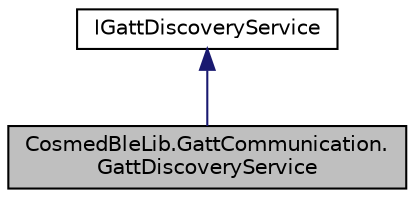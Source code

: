 digraph "CosmedBleLib.GattCommunication.GattDiscoveryService"
{
 // LATEX_PDF_SIZE
  edge [fontname="Helvetica",fontsize="10",labelfontname="Helvetica",labelfontsize="10"];
  node [fontname="Helvetica",fontsize="10",shape=record];
  Node1 [label="CosmedBleLib.GattCommunication.\lGattDiscoveryService",height=0.2,width=0.4,color="black", fillcolor="grey75", style="filled", fontcolor="black",tooltip="This class presents the methods to communicate with the Gatt"];
  Node2 -> Node1 [dir="back",color="midnightblue",fontsize="10",style="solid",fontname="Helvetica"];
  Node2 [label="IGattDiscoveryService",height=0.2,width=0.4,color="black", fillcolor="white", style="filled",URL="$interface_cosmed_ble_lib_1_1_gatt_communication_1_1_i_gatt_discovery_service.html",tooltip="Offers the basic services to communicate with the Gatt"];
}
